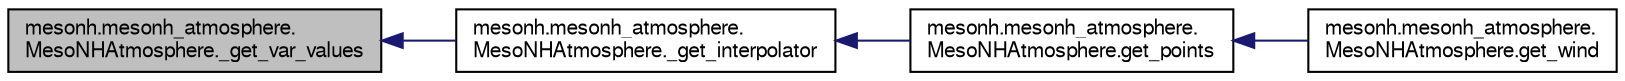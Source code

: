 digraph "mesonh.mesonh_atmosphere.MesoNHAtmosphere._get_var_values"
{
  edge [fontname="FreeSans",fontsize="10",labelfontname="FreeSans",labelfontsize="10"];
  node [fontname="FreeSans",fontsize="10",shape=record];
  rankdir="LR";
  Node1 [label="mesonh.mesonh_atmosphere.\lMesoNHAtmosphere._get_var_values",height=0.2,width=0.4,color="black", fillcolor="grey75", style="filled", fontcolor="black"];
  Node1 -> Node2 [dir="back",color="midnightblue",fontsize="10",style="solid",fontname="FreeSans"];
  Node2 [label="mesonh.mesonh_atmosphere.\lMesoNHAtmosphere._get_interpolator",height=0.2,width=0.4,color="black", fillcolor="white", style="filled",URL="$classmesonh_1_1mesonh__atmosphere_1_1MesoNHAtmosphere.html#abd2f5d589f1c7792b71a537be0e52fe7"];
  Node2 -> Node3 [dir="back",color="midnightblue",fontsize="10",style="solid",fontname="FreeSans"];
  Node3 [label="mesonh.mesonh_atmosphere.\lMesoNHAtmosphere.get_points",height=0.2,width=0.4,color="black", fillcolor="white", style="filled",URL="$classmesonh_1_1mesonh__atmosphere_1_1MesoNHAtmosphere.html#ae5f06aa0528197094a4804c8d74ea7d8"];
  Node3 -> Node4 [dir="back",color="midnightblue",fontsize="10",style="solid",fontname="FreeSans"];
  Node4 [label="mesonh.mesonh_atmosphere.\lMesoNHAtmosphere.get_wind",height=0.2,width=0.4,color="black", fillcolor="white", style="filled",URL="$classmesonh_1_1mesonh__atmosphere_1_1MesoNHAtmosphere.html#ac31674ede2483a64cb5ba2e71d3ab20c"];
}
